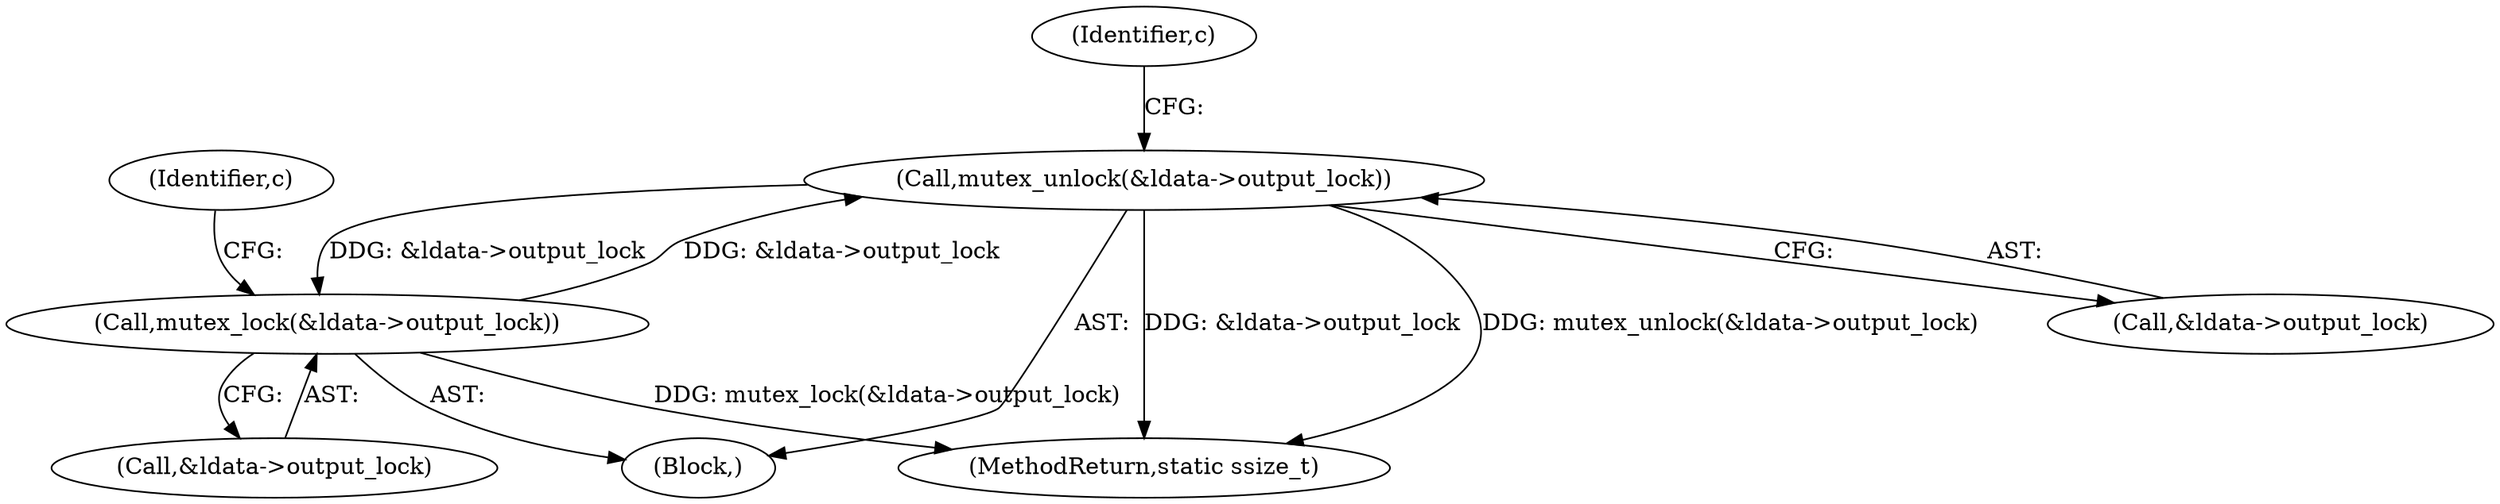 digraph "0_linux_4291086b1f081b869c6d79e5b7441633dc3ace00@API" {
"1000277" [label="(Call,mutex_unlock(&ldata->output_lock))"];
"1000266" [label="(Call,mutex_lock(&ldata->output_lock))"];
"1000277" [label="(Call,mutex_unlock(&ldata->output_lock))"];
"1000368" [label="(MethodReturn,static ssize_t)"];
"1000265" [label="(Block,)"];
"1000278" [label="(Call,&ldata->output_lock)"];
"1000266" [label="(Call,mutex_lock(&ldata->output_lock))"];
"1000267" [label="(Call,&ldata->output_lock)"];
"1000277" [label="(Call,mutex_unlock(&ldata->output_lock))"];
"1000272" [label="(Identifier,c)"];
"1000284" [label="(Identifier,c)"];
"1000277" -> "1000265"  [label="AST: "];
"1000277" -> "1000278"  [label="CFG: "];
"1000278" -> "1000277"  [label="AST: "];
"1000284" -> "1000277"  [label="CFG: "];
"1000277" -> "1000368"  [label="DDG: &ldata->output_lock"];
"1000277" -> "1000368"  [label="DDG: mutex_unlock(&ldata->output_lock)"];
"1000277" -> "1000266"  [label="DDG: &ldata->output_lock"];
"1000266" -> "1000277"  [label="DDG: &ldata->output_lock"];
"1000266" -> "1000265"  [label="AST: "];
"1000266" -> "1000267"  [label="CFG: "];
"1000267" -> "1000266"  [label="AST: "];
"1000272" -> "1000266"  [label="CFG: "];
"1000266" -> "1000368"  [label="DDG: mutex_lock(&ldata->output_lock)"];
}

